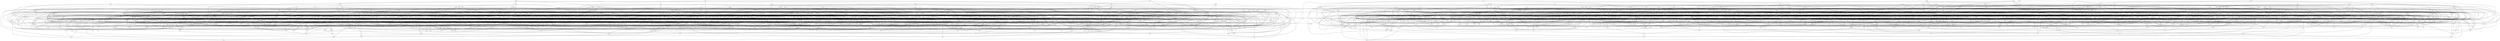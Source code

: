 graph {
   khm -- {qrd xzj bjn}
   pvz -- {hlm lpt xhh}
   zft -- {mdt}
   qtj -- {sjr zjm bpd}
   jvp -- {kdc czl rzp cgk tjf}
   tzk -- {zjm ljv zvr}
   crf -- {zpr dlm}
   bsr -- {gpk cqk}
   lmd -- {sqs nrr sxv}
   dnb -- {ppx zfz bpp}
   kmv -- {nsr ktk fkf}
   jkz -- {qpz ltq}
   gqp -- {kts vdp hhl}
   kns -- {xfj djd}
   xfv -- {flf}
   tcp -- {jcl vfl}
   jrg -- {tfd}
   snf -- {mkv xkt jjg}
   fld -- {bvd}
   zfh -- {tlz smk pzr xjp lcc gng}
   nfm -- {qgb chr}
   gtp -- {jmj xxg}
   vct -- {jpq fvj ccr}
   nps -- {skf mgf zkj}
   plz -- {chf cxn xkh hqp cjt}
   fct -- {sxs ppv msh}
   hbj -- {sqx dqg dbh}
   fnj -- {nxt}
   jxz -- {mpg xch txj}
   tqh -- {jlk nzs mpk btt}
   pbp -- {qpm ltg}
   mlc -- {btl msc}
   fth -- {rzg}
   xdl -- {qvm rvg cgn}
   xrd -- {fkc mgb xvb}
   pps -- {vsz xhj zqh pxc rlp}
   bsl -- {kjq cmb ngh}
   tcr -- {svk zjq}
   bhr -- {jcj zps mkv}
   lqr -- {gjk}
   plj -- {jbv}
   vbq -- {nmt}
   tvq -- {vzz hxr cvg tdn}
   qhp -- {jpv tkz tfs}
   rrz -- {zpr mlb qcs}
   lsz -- {jmj jnx ftm kgm}
   dfr -- {lhg}
   bsh -- {ccl jxb fjr gfr}
   fmd -- {rqf nfb nsr pts pdg}
   cks -- {thd cpj qzh nkc}
   ccd -- {jxv xxt}
   rmf -- {gnk qhv krz jtn}
   kct -- {hhr hxc nrr hkn mdt}
   ckv -- {mpb sml}
   mqf -- {tnc}
   ltv -- {clg ssx pvc gkf}
   rdt -- {cxg xpd lrx rfh}
   lhz -- {sqg tbf cfp nnt}
   kgk -- {tdc}
   lbl -- {rqd pxc}
   crj -- {rzc llh bhm}
   kxj -- {xhj}
   khq -- {ztv ftd sms}
   ksn -- {snx gxf}
   lbh -- {xqb vnr lgh pgk scz}
   ktk -- {gdv qnt}
   hmq -- {skr ftd bkv pzn}
   sch -- {ghn}
   jlq -- {lgr scn nkq}
   sjs -- {kmh xqj mqq xjp}
   hmf -- {cxd}
   dxb -- {jfr cvd dds}
   kcc -- {qzj nxc scg hnh cqz xhr}
   sql -- {qpp cxd xqj cdk pqg kbf}
   rpb -- {fkc}
   vtl -- {kgm}
   prz -- {rtk qvb sjg lsg}
   qch -- {bkx}
   ckl -- {ctj}
   tkz -- {tpj}
   xkj -- {srm gtn mlb}
   vhp -- {jlk jlg}
   qct -- {glj jzk cgk xlj}
   fls -- {dhz mdf ngs rkp xhh}
   pqp -- {kbl blz}
   fdd -- {cnc bsr gbm rqt}
   snt -- {srz zgs}
   gtq -- {qjn qcp ndr}
   kdd -- {bsz tzv kmv hbh}
   ksk -- {scl tgm tzv}
   tgq -- {vlv xgq lpp pdl}
   rcl -- {ggx}
   gtl -- {khj}
   shv -- {htq hxr mlb rtv}
   cvd -- {thp jvn rnd}
   vrg -- {gdv gpk sqx}
   dmv -- {jkv fgg dzs bbb}
   znv -- {zxg ltv ttk qpn}
   kgm -- {xtx}
   sqg -- {gbz}
   rkp -- {btt}
   mft -- {rhs}
   zhc -- {ddn zcb jgm vbz qhz}
   kks -- {gjk jhs}
   vbv -- {qxj}
   qzh -- {dgj}
   lbz -- {lqb vvd dxv zfl qtp}
   htz -- {jlg}
   xtk -- {mnf xhj fcb}
   pbd -- {dlm svk jgq}
   rxt -- {rgn}
   bjr -- {bxz jgq}
   shl -- {xxg hff mvv kbl}
   jgs -- {njj zvc jzj hnh vnn}
   tdt -- {krf xdx nzz xqs}
   bxp -- {xdb tdx nqd hmt}
   lxz -- {hsj}
   rhh -- {bzl czz ggk vdj bmr gbh}
   lqv -- {dvq sxs}
   jtr -- {cbs ljv fmz vft}
   qrq -- {pgm qfg ckx}
   jdv -- {cch hsg tbh lzf}
   nlh -- {zgh ftm rhs}
   zkq -- {nsx jrk}
   fnx -- {qrl}
   lsc -- {jdk mqq nsd pnj}
   mtg -- {hhx}
   xrv -- {gbh tcr sgf}
   tjk -- {gng dnb zxg rcl}
   khz -- {vbv khj clr dnt}
   bng -- {zjq cvg qxj}
   tgl -- {phf zff sqv smk}
   fnf -- {zrv rgb fqj}
   jjd -- {zhl kjp vrq bcq psq}
   bnj -- {cdk gkp kbz cgp bhl zkm}
   dgr -- {ghb lnv}
   vpf -- {cdd jln kjq}
   qbm -- {rgr cfl djv jfr}
   jpv -- {rfc hdd zbd}
   mdf -- {btj tpn}
   fhh -- {qpb zss dbp}
   klt -- {mpp}
   kcl -- {hnz}
   tfx -- {fvk ldv khc}
   mzs -- {tgh mnb tdm kgk pdg}
   fcx -- {mvd nxt nfj kmd}
   ddg -- {dds cxd}
   kxc -- {cqs hxr mqn}
   czl -- {qjs xfj}
   gvm -- {pls qgz mrb lqb}
   gvr -- {qzc qjg xrv dmp ljv}
   djq -- {jjz flt mrb}
   clc -- {txq kmr}
   bqv -- {tzl hgf dzv zxx}
   nvf -- {xdm msn lmz hvf}
   hrq -- {zkm cvx rnv}
   kgd -- {bkv}
   tjr -- {fhv}
   skf -- {kgz}
   jpn -- {bdk hcg}
   bmf -- {ckv xzv xmv}
   cqc -- {jgc hpz fvk mfk}
   bpb -- {lmh rgm bsr}
   qvm -- {vqc ksd}
   gth -- {nkn mpx}
   jkr -- {nbz bgs sps}
   sqx -- {hxc khj}
   dmp -- {cbs}
   jxf -- {zjj khk}
   jfb -- {khp tdn fpl nfn vsh}
   zmr -- {dfr}
   gpl -- {ggz}
   sdp -- {xjp mlj}
   krl -- {gss nzg}
   lrx -- {qnk xkh nbp}
   vbj -- {rzp}
   cpz -- {nbz xph}
   jqf -- {vtl mfk}
   nkq -- {btj}
   fmz -- {zpr}
   xfj -- {jsj}
   vrl -- {nkc zhh}
   hpz -- {kbf mjh}
   fhn -- {blm slv hqv cgz dmb}
   dhh -- {qgb}
   khk -- {fbb mqf}
   dmb -- {qvn ztz}
   scz -- {tvn tcv kqs}
   bjn -- {mpx prp}
   lmg -- {hcg psv}
   fpl -- {fqf}
   srd -- {fhs}
   cmb -- {mrb}
   hnh -- {hhc}
   txh -- {ljt grh vbq}
   dxv -- {xhn}
   bkx -- {rrf}
   bsz -- {xfh rhn sgg kbn}
   brm -- {nfk fhx mpp sgh}
   rfk -- {jxb chg jpr cmb}
   gcm -- {hgg xgq jzk dnl}
   spr -- {jxv hpk tdm hck}
   hcd -- {hrs}
   vsh -- {srm}
   npb -- {qfg rsm pdl pjl}
   msn -- {pqg hnz bqq}
   pzx -- {fcb khn hbp}
   zgs -- {rql}
   qxx -- {mqh hmf zqs gkk jqb}
   cjx -- {nvx jvn zmp}
   qzp -- {hhr mnb ksd gxf}
   pnj -- {mjh krl}
   lfn -- {tgp vsz}
   mlj -- {skr}
   zhj -- {mmj tqv mks klv}
   xfn -- {hdp npg}
   vpg -- {zjm zng plj}
   ljj -- {bsm zqb jsj lqv jzk}
   bhc -- {rgb mjx gpk}
   pgk -- {qxj ftj}
   pmj -- {kns ksk zfc dnl}
   sjk -- {qpm lkf jmj nzg}
   bld -- {hdx dhq}
   zkb -- {kdc ldk czl rql xlv}
   vrq -- {cqr qnj}
   sfx -- {lnv gkf thd}
   rpd -- {xkt jkf}
   pzr -- {jqj hqp}
   ltx -- {cpx rlx dxb phf tqb}
   rqf -- {tcr glj sgz}
   fbp -- {bdk qtr}
   xlj -- {gch hqv}
   brs -- {bzl rtv fkf}
   lcc -- {mvv cpj}
   mqd -- {gxf rhf jkc tcb}
   rjg -- {rvt tgh tqq lrt}
   tdq -- {flc nqb rzc qcr}
   rzg -- {tpl}
   stn -- {dnb zmf kzc bnz hbg}
   lgc -- {sjr zfm qjv djn}
   kkf -- {bbl ftf qbl gpk}
   kxv -- {bdr qch kxc mph}
   btd -- {qpz lsj xpg svs rlp fld}
   ncf -- {ghv}
   tcx -- {xqr hcd}
   dvq -- {ldk nbk}
   hss -- {jdg mgg gtl fmz}
   jjz -- {srd hrb}
   nrr -- {rhg xfc}
   mxn -- {zqj hrs}
   brt -- {pls llb npm lgx}
   ljg -- {pdg qhc fth cjk zlv}
   qvg -- {xqd dzv psv}
   blm -- {fgk pln vss}
   xxg -- {tdh}
   mfj -- {rzg nqt}
   fqp -- {jhl qlq}
   sdg -- {gqp hdx szl}
   jgc -- {sfs}
   vlt -- {lsv qsf bmv ftf}
   mps -- {hsg sjm ggz zhh}
   gkp -- {qrl jzj}
   dht -- {xmv pzx nvh fdh djv}
   smk -- {dzv clc}
   tts -- {zxn}
   zfc -- {vst scs pst vqz}
   cmq -- {jzj zfz hhb zhl}
   qlq -- {cjc}
   ntc -- {vxf cvg zpn}
   tnt -- {cgj tdl cng jfl}
   mkh -- {tjr}
   tkg -- {vbj hxc zcb jgm}
   kfn -- {fds xqd xtx jbn mqr mxn khq}
   rqv -- {pcc grk}
   zlv -- {vfs vft zpn}
   pxc -- {hbp}
   rsg -- {cmh hbp rxt hgk dbd ddg}
   zbd -- {bdx mtm}
   ghs -- {vdl}
   tdc -- {mph}
   phf -- {bhk}
   qhc -- {bmn svp tpn}
   znk -- {zxh ltt mxn hmt hrs}
   xfc -- {scs mkp bhd nfj}
   jfl -- {qvb}
   scr -- {kqj drk}
   zxg -- {lsg gfd}
   fkc -- {mnb}
   jqb -- {dxj bjk jxb}
   tjl -- {vst crf nkl qld}
   bhk -- {tgp}
   jxv -- {flc}
   plv -- {csj lrt qjs pmg}
   mfk -- {mkh fhv}
   nkl -- {fhx rqv nhl vnh}
   hvn -- {bdx}
   ttn -- {dzg dzs nkn rrl}
   cjc -- {ntk}
   bnb -- {jtr cht mqn jpp}
   bht -- {ggk vhp pdl zvk}
   nnl -- {rrf}
   gmk -- {gxj mqh jhl}
   bjf -- {jlg slv lbk vnh}
   rvt -- {vdl}
   xpd -- {vsz nkc xkf}
   tjm -- {grs fml hnh bzc}
   xfg -- {qch sgq fhd ckl}
   ldx -- {qdx}
   jqj -- {bsj mrq}
   dtd -- {tzh svp sqg bjr hdf}
   jpp -- {mks ptg lsv}
   vth -- {tbl xtx lrp}
   jdq -- {lnb mbv thc}
   xzm -- {trl tkl szm zhl}
   skn -- {ddf vgf xmn bhl hvz fcb}
   nhl -- {nnt sgh}
   kjp -- {dfc lpx}
   cqs -- {qpv dhz}
   xxl -- {vnh fhd}
   fks -- {jcp rhn ntf tqq}
   fhr -- {jgc tnc}
   fzn -- {ndr lcl}
   fkp -- {msh vbd kqs}
   qxf -- {vhc sqd kjp}
   zxx -- {rqh bkk lcc}
   rqz -- {khj ckv vbd}
   gch -- {jrk cqs}
   qhb -- {tzb qzc cpz crn}
   ppx -- {jpz lsg fpz lfk}
   gbh -- {jbq}
   hzf -- {zjr}
   vnn -- {lng}
   scl -- {hqz fqj ggk}
   gdq -- {jkc}
   qnk -- {jcm rnv vvz}
   lcl -- {kdm}
   pbf -- {mqf hbs sfx}
   mpr -- {nlh cdp dtx vlg xps}
   xlc -- {hdx ztv}
   fvt -- {xrq xkt xds}
   fxs -- {dqp mdt}
   tmc -- {hqv fkm ldk}
   mqh -- {vjx qnj hhx}
   lgh -- {fcr}
   dkk -- {fxc xjv cdk tcx}
   dhz -- {btl}
   hhr -- {lhg}
   tzb -- {tdc bmn nnt psx}
   vlg -- {xvp kdm}
   cqz -- {sqv tsc hpz}
   pfb -- {gkr zjx grh}
   vnr -- {mgb tqq}
   qhn -- {fmm qzj vzv bqg}
   ptg -- {zqb klt rrz}
   xbb -- {jcl ngz}
   mvv -- {trl}
   zqv -- {kfj bhl pqp gtp}
   qjn -- {mjt ghb ztk xkf}
   shb -- {jrl pbd jkr xfn qch}
   vrs -- {vqc jdg kbn dlr}
   rvg -- {nvn nsr trp}
   msc -- {stc vrn tzv dfr}
   bzz -- {dbp jqf dcf sfx xdb}
   lfq -- {qhz nzv vkx fvn}
   czb -- {tzb vxf vrn mtm}
   szl -- {ztf xdb ndx dhh}
   svp -- {tms}
   vvz -- {rfh ltg}
   xpc -- {dzv bsl}
   rqh -- {fvk vtl tdh xpg}
   knv -- {hrb sch dgj qpp bxv}
   dds -- {cmb}
   zhk -- {ztz sjr djn}
   zmf -- {scg fkk hzf gss trl}
   tqq -- {qdc}
   hnz -- {hcg jhl}
   bgx -- {kjp fvk}
   mgg -- {lzl rhd}
   trj -- {tdx vlm xth xvh}
   mqr -- {qpz}
   nvd -- {tcp mpx ldx lvg}
   xsm -- {gkg bnz bhr}
   zvr -- {hdf tcc}
   psx -- {nnl tcb}
   rfp -- {vnh lkp gxk kmd}
   rcf -- {ptl ngh jmf gnk ldx}
   znb -- {jbn nkn bzs hbg}
   lzg -- {vtl xpg zpv}
   tcm -- {dmb tkg mcp vph phl}
   qpb -- {vbq}
   crt -- {bvd gtp cfc bbm}
   vng -- {qhp cff bhm}
   kmr -- {xxg mqk}
   djd -- {rzc jbv slj kmd}
   rcj -- {gss}
   cdb -- {lrp rpd dqt}
   mrq -- {kgd}
   bcq -- {fgz dzv rnv}
   gqf -- {bbl xdx mnq nhl}
   xlp -- {tgm}
   hfp -- {gpl}
   xgt -- {lnv hqp kgd chr}
   nns -- {xkv psq mkm bkv fhh xvp}
   bnm -- {psk rhc zhf klv tpl}
   qld -- {zhf rqf lsx}
   gxq -- {hff ljm zrf}
   gjk -- {ggz}
   zfl -- {vzv ztk txj}
   vfs -- {xph}
   mtt -- {qdj xlp sxv cts}
   npm -- {ddf}
   xvp -- {jct flf}
   tss -- {nmt nvh qpn}
   fgk -- {jpq lnc klt}
   xjv -- {hmf cmh}
   qgd -- {vph jcp rkt mvd}
   bpn -- {ddn zkb mnb mlc}
   mjx -- {rfc}
   psq -- {mjt}
   qmf -- {hgg bmv dqg jxk}
   vrh -- {rqc xtv tcx cks}
   pth -- {tpj dlr}
   pfj -- {nkn rpd kts}
   mbt -- {clx lpp psc nsx}
   gnc -- {tmm khn hcd ccl}
   zhd -- {sps vqk rcc rpb}
   rvr -- {vff prp kpn xth}
   rsj -- {qcr kqj ghs nqh cgz}
   sxj -- {xvq zlb sqs nqt}
   bmm -- {xkv pcf lsd skr bbm}
   dpx -- {rnd qjx nzg}
   rhz -- {kgk dvq mtm htz}
   ggb -- {zxd nzs llh cnn pgm}
   bxv -- {tbl ppx nvh bbr}
   mdn -- {msh hkq tcc tdt kmt}
   ffg -- {lsg bhl ghb flt fgz xhr}
   pmf -- {cgt tkz nnl hkl}
   tmm -- {hnl}
   qqk -- {cjx jxz hzf lfn}
   xvq -- {vbd mgb fgh gpv}
   zcb -- {qrx zvv qnt}
   rtv -- {zgs}
   djh -- {ldr bdr mcp slj}
   grt -- {nvx ntk jbn}
   fcg -- {tts crm cff hkl}
   ndd -- {kkp chr hhl zjj}
   fjr -- {xhn nbp ncx}
   lhs -- {gfs mpp}
   qtp -- {bzs}
   hxk -- {vjx}
   fxm -- {lhs crf drk rvg mcg lmd}
   jfx -- {lkf ftm jmf cch}
   pxd -- {lcb txq jkz ldv}
   bvr -- {slh cfr xfj hzg rcr}
   nln -- {sgh rts qfb rrd}
   fcr -- {jrk}
   tcs -- {bxz fnf rhd xqs}
   vcr -- {tdq xft zxd xxt}
   hpl -- {qpz dgr}
   qvv -- {tsb srb ppv fcx}
   zlb -- {tkz nrk}
   rph -- {ptl hhl tdl fzn qxl nfm}
   sps -- {xph rts rcn}
   gxk -- {srz ljl gdq}
   bjk -- {jrg jkf}
   kxt -- {pcf cvx zgh xmn txj jhs}
   thd -- {zxh cmt}
   fml -- {gcn mrq zss}
   mks -- {ppv}
   tzl -- {vjx fcb}
   fgh -- {nzz mkx zgv}
   zrf -- {rdq}
   gcn -- {dgr rpd khk}
   vpk -- {tmm fxg bhg}
   vbz -- {bmv psc}
   rqt -- {tkg}
   hdh -- {rmb bkv thf}
   qnt -- {ljl ksd}
   cns -- {dtx jhs kxj sdp}
   vpt -- {clc jjs kjp rpt}
   tdk -- {clx tts bpb rqt}
   vkp -- {fkp tcv ktk rhf}
   dgl -- {jvn lcb xrq jfl kgz}
   bqg -- {cmx xfv bbr}
   rrl -- {gmk ccl ttk vvd}
   jcj -- {vpf ghv}
   nnz -- {sxs fsx rzg xph}
   ldr -- {xdx qvm fmz}
   kkk -- {skf jkf phf tfx}
   jzv -- {czz zft djn}
   pgn -- {zjx vrh}
   vsg -- {scr ckl glj tcc dlm}
   bfq -- {vmk lmz qcp}
   npk -- {cdk jhq fnx qcp zmp}
   cml -- {ptl pbb lfk}
   bbh -- {lqr txj sdp rcj}
   cfp -- {nbh ksk nbk hkq}
   jbn -- {jln}
   mch -- {dpt sch rnv ngm}
   hhc -- {rxm ghn lzg}
   zjj -- {mlj jdk gzx tbh bkk sqn}
   rsm -- {xbn qct ljv}
   cvz -- {gxq brt blz pbf}
   ddp -- {rfc crm tfs fcr xxl hsc}
   nbs -- {zxh}
   xjn -- {pcf ngh ngz gbj qgb}
   cht -- {rgb pmf}
   gzt -- {xlp ccd jth bbl lnb}
   vnf -- {rhc vdj}
   vmb -- {ccr qnc snl kgk}
   drx -- {mtg xjs mrq}
   jcm -- {bjk ddf}
   ngs -- {rqv nnl}
   bdr -- {nfj bjx}
   bhm -- {zhk mdf}
   czt -- {hlm mcp lsv vzz svp}
   ppn -- {fth ksf nzz mcp bgs}
   vkx -- {nfb kcs qdj}
   sbc -- {vhc gpd dgj chf kmr llb}
   fxl -- {bld rxt qmt}
   hhx -- {sms}
   dqj -- {pls jcj hlt slr}
   kvp -- {qdx ghb zqs}
   lkf -- {cng}
   mrm -- {ncf thf ncn}
   gqv -- {jcl kcl gcl mtg}
   hkl -- {flc}
   kbv -- {gbz mfj dqp hqz}
   xjs -- {lmg}
   nfk -- {nfn htz}
   kkp -- {zsc dpx dhs khn}
   slr -- {kts}
   xst -- {vrg tgm bzl}
   ppv -- {jsj xqq}
   vst -- {vpg dbh}
   cms -- {thk bcj bfh ksh tlg}
   bdv -- {lfk}
   dnn -- {bmn ljv bsg fhd}
   qfb -- {lrt hxl dbh}
   ccr -- {gfs}
   gkc -- {grk sxs tdc cgd fth}
   psk -- {ggk psc}
   kps -- {ztk knz pvc}
   ftj -- {zbd mvg}
   thb -- {dpt cmt hfp trs}
   dkb -- {tdq qvs hpk fct zmg}
   kbn -- {pbd bkx hhr bhm}
   clg -- {ttk lfj tcp}
   xft -- {gbh mph hrt}
   sfz -- {hbs hmf xch hlt}
   jhq -- {nbs kbz}
   tqb -- {gzx kjq}
   tfs -- {zmr}
   tlz -- {pgn lsd cst qjn rpt}
   sgf -- {hdf slj zft pln}
   sgz -- {npg}
   mmt -- {nsd hlt vpk}
   qjg -- {tlg tts jrl}
   cgd -- {bmr}
   grk -- {rkt nbh}
   pls -- {vnn nvd xqr}
   ccf -- {lnb bgs jsj vcr}
   vsr -- {vph jrk pjl}
   dtv -- {ndr qpb mlj}
   kcs -- {mfj zvk nsp}
   hqv -- {jkc}
   qfg -- {gcp}
   pmg -- {hdp htq}
   xqq -- {vrn}
   xqj -- {pqg}
   tlg -- {fqf}
   pgm -- {tcb}
   mmj -- {rvg tpn bng}
   tzq -- {lpx lnv ghn hcd}
   hsg -- {dpt fvt qpb}
   slh -- {zxn tgh lpt}
   qrx -- {ftj jlb zxn}
   zfp -- {dhz mcg lmq fbj}
   nxc -- {bnj hmf}
   nqh -- {jxv gfs nsx}
   mcs -- {gfl tgh tfs}
   psc -- {trp}
   mgf -- {rfh xkv bld xtv zps}
   rtc -- {cdk nvx hgf cgp jxf}
   hhl -- {fzn lrm bhg}
   ddr -- {nfb gtn lbk}
   bkr -- {ltq pzx scg sjg}
   zjr -- {ltq}
   rdq -- {sms knz}
   xch -- {fds}
   thf -- {jhl gkp}
   dbp -- {mpx nzg}
   kbf -- {qrl}
   mqv -- {fpz fbv vsz fgz}
   kmt -- {pjl xmv}
   xbh -- {bfq lxp ljm rxm}
   krf -- {klt ksf bht lpp}
   tdx -- {qgb jqj njj vbk jct}
   jvm -- {fcr jrk hxc vrn}
   rpt -- {lng zqj kcl}
   vmk -- {nkc}
   fbv -- {nmt}
   bjb -- {zss kgm zrf ppx}
   lsh -- {ldk rvs vft}
   jjs -- {bdv jcl}
   zlj -- {zvk jcp fhd qhc}
   hzh -- {vgf tss pzr}
   gkg -- {lvg thf khm}
   kfj -- {jvn nbs ppx}
   mkv -- {ncb sbp zzf}
   rnv -- {qmt}
   rnf -- {lbk bpb qcs zhs}
   fqj -- {hsj}
   qpn -- {ngz nkn}
   tlx -- {qdj}
   cfr -- {nkq mkp ddr zpn}
   pdm -- {vqk rpb htz zjq mlc nbk}
   rcn -- {bcd xkf}
   mpk -- {hxl}
   kpn -- {cdd ldx lqb}
   sqv -- {rgn zkj}
   mbs -- {hpx bhm hdp lsh}
   zqh -- {jqf qzj rgn}
   hhb -- {xlc kts gqp ckg qtr}
   slp -- {mjh ngh xhn}
   ssn -- {jpn jrg zxg zjx}
   bbl -- {lzl}
   cdd -- {xkt}
   khp -- {ldm}
   gpd -- {dpt thp}
   kmf -- {zmr}
   xhk -- {ltq}
   qvs -- {shc}
   pst -- {cqk vss mfj}
   qxj -- {msh sxs}
   vts -- {llh xmv mlb}
   hgk -- {jhs mft mqr}
   bbm -- {bkv slr}
   cpj -- {dpt}
   txj -- {khc}
   dqp -- {shc rgb scs}
   fkk -- {xbb rnd hpl}
   lsv -- {tpj}
   mgh -- {zkq vss dbh psf rhn}
   lrm -- {bdk hqp tmm}
   jkv -- {xjs lvg gcl}
   cgf -- {pfj gfd bsj stz grt}
   sgg -- {nbz bkx}
   pfn -- {pdg lkp ptg hbj}
   kbr -- {xvh nvh tfd hnl}
   zfz -- {gnk}
   zrv -- {khj lxz plc}
   cjk -- {fpl kpd qrq}
   cst -- {cgj ztk szm khq}
   drb -- {ddg bhk zsl}
   fdh -- {prz gkp}
   bcj -- {hbj gfs zft}
   lsx -- {qnc}
   lcb -- {vrx}
   ncb -- {kxj gfd lsg}
   gpk -- {srm}
   zht -- {dmq rhc pgm vbv}
   pbb -- {cmh nkc dhq}
   bvd -- {phf qlq mqf}
   bhg -- {ddf xhn}
   qbc -- {fld zrf std gqp}
   dzg -- {qpp vdp}
   kgx -- {zcg bnj}
   nkt -- {vnn hdx mqq}
   lnb -- {xhh}
   psh -- {ksd bfh qjs}
   xgq -- {srm mlh}
   rhs -- {lxp}
   fsr -- {gzx kbz rbv}
   qsf -- {kpx qpv llh}
   vxf -- {hdp gcp}
   hck -- {rzg bzl}
   bgs -- {cvg}
   dhs -- {drx sqn}
   jmd -- {zzf pzx bsl tjr}
   rlp -- {knz vcc}
   rmv -- {tmc czz zhs vnr qcr cht}
   std -- {hdh pqp qvg}
   cgt -- {bxz dvq tvn}
   ftm -- {ncx}
   djv -- {jjg xqd}
   sqq -- {spf lxp dbd qmt}
   zcx -- {cgf kgd qpm djv}
   vvr -- {nrk rkt pln rfc vqc}
   tvn -- {hzp}
   hcf -- {gbj zrs lmz mjh lbv nkt qjx}
   lxx -- {vrl}
   sxb -- {dbd cdd bzs xqd}
   nhd -- {rmv rvs cgn nsp}
   lrp -- {fhv}
   mnj -- {fvj hqv htq}
   kbl -- {jcl nkv}
   nlm -- {ztz glj mnj}
   dbx -- {slp zqs}
   nds -- {qdx qrs jdk jpr}
   pld -- {qzp vft ccr tlx}
   grs -- {vlg lrm psq}
   qhv -- {bdk vhc ldx}
   vph -- {dqg}
   rrd -- {bdx}
   rvs -- {thc}
   ghj -- {svk kmf nfj nsr}
   pln -- {pjl}
   bbb -- {lcl hfp zld cqc fbp}
   lbm -- {rjm lqr}
   ljt -- {dxj}
   dpg -- {lxx ldv ltt zqj}
   blt -- {rts tlg jdq}
   rzc -- {fvn lxz}
   xfh -- {hgg qxj gcp}
   gdv -- {vsh zvr}
   sls -- {nkc xpc kvp njt}
   hff -- {lrp}
   ftf -- {fkc}
   dhq -- {ghv rtk}
   rmc -- {hlm tdn qch fhd}
   gfs -- {rjt}
   nhb -- {npm szm}
   bqq -- {gfr zsl lnv dhh}
   dnt -- {plc}
   nnf -- {kxj kcq fhv cml}
   htq -- {xzv}
   zsc -- {bhk}
   bbr -- {thp}
   gkl -- {nsd xds knz}
   lkr -- {lrb xst rvt}
   klv -- {nfn}
   zrs -- {grs zjx pxd}
   qxl -- {vrq kjp xpg}
   hnx -- {kmt mcl mtm nbz}
   jnx -- {mrm mqf qnj}
   tkl -- {tjr tdh}
   zqb -- {qvn hkq fgh}
   qbl -- {fkv tlp}
   qcr -- {xqq}
   mgb -- {btt}
   qrs -- {dzk lsd vth}
   nth -- {cjt dsd pqg kbf}
   ctj -- {xlp fqj}
   nmd -- {lqb skr chf xch}
   fgz -- {pcf lgx}
   dtx -- {kbz rrj}
   mjt -- {qrl}
   lmq -- {trp kbj rcn}
   kzc -- {cmt}
   ghv -- {cjt}
   zld -- {vrx jcl skr}
   ckn -- {vsr nfk nsx zkq}
   nqb -- {fks sxs zgv mcg}
   pcc -- {nqt czz}
   djk -- {fbb jcl gpd}
   xkm -- {zqb rcn nlm tms vqz}
   lzl -- {khp dfr kpx}
   tcz -- {cjt qzh pnj ntk qjn}
   glr -- {rpb kmd fbj csz}
   zdn -- {kcl nkp flt bgx srd}
   thc -- {djn mcg}
   llq -- {hcg mqr xtx mmt}
   mbv -- {xph}
   prp -- {xkt}
   nrk -- {bpd rjt gtl}
   bxm -- {rvs nvn}
   fdc -- {sqd khq fnx nvh}
   pvc -- {tgp lng gml}
   lzf -- {hvf slr}
   njt -- {zjr rcj qxf fst}
   bjx -- {rql bmr xfj}
   lrb -- {rhg gdq}
   vcc -- {cmx mvv}
   bbg -- {dzh nvf ckg tsc}
   qbk -- {rkt qcs bsg lhs mcs}
   tsc -- {bgx lbm}
   dsd -- {mbg}
   tbh -- {ggx jmj cmx}
   vqz -- {rzp ngs zhf}
   vzz -- {sxv mdf}
   vvd -- {gnk}
   fvv -- {xqj jfs jpn}
   flt -- {cmh rdq}
   cqr -- {bsj}
   rgr -- {mkh qpn kcl zsl}
   nxl -- {jgm rtv klv rkp}
   fsq -- {rjm xkv rtk tzl}
   ngj -- {vbd bhd dpc tzv bjf hkn srz ncg}
   sqs -- {gdv btt kpx}
   pzz -- {vjx mpg jxf xqr vbq}
   hhk -- {vbj dnt fgh ksn bhm}
   mkr -- {jpv rqv khp fcx}
   hvf -- {vrq grh}
   clx -- {vqc scs}
   clr -- {jzv gcp pcc ctj blt}
   trs -- {hdx sbp bsl}
   hbg -- {phf hrb xhk fqp}
   qpp -- {jct kgz}
   ggr -- {jjz dfc bdv}
   cgz -- {sgq svk}
   gkk -- {lnv vsz}
   gfd -- {vhc}
   xzj -- {jln tmm}
   rtf -- {vvh ndx gtp xzm}
   bmr -- {mkx}
   crn -- {jdg kns}
   ngm -- {nbp}
   vjx -- {prp}
   mvd -- {tts vfs}
   kpd -- {gxk}
   tjn -- {gpv qvs crn mnq}
   dcq -- {mkm btd fdh rbv}
   ltt -- {bbr rtk nkv}
   rsz -- {cqr cjl gqd khq}
   cvg -- {lxz}
   tsf -- {bpm qhp bsm}
   fpn -- {bfq gss lsd jgs nbp}
   zsr -- {ghv zqs kzc lrp}
   zgv -- {bdx}
   chr -- {zxh vrx}
   rlx -- {cvd gtp sqd fbv nkv}
   csj -- {mxr mlh sxv}
   kdc -- {xbn}
   cxn -- {ncx}
   snm -- {vng tzh zjq rcr tbf htq}
   zvh -- {pdz bsm psc tlx}
   mcl -- {zgv jgq ljl}
   cfc -- {mvv dbd}
   tdd -- {xdl snx gpr slh gzt}
   mxr -- {scl lgr}
   xkf -- {zqj rnd}
   lbq -- {kks qmt hfp cdb}
   lpp -- {ghs}
   ftr -- {gcl xrq thp cks}
   stz -- {qtr zsr}
   zzn -- {btl fgk ccd nxl}
   lfm -- {kjp gvm xps ngz}
   qdj -- {btj}
   vft -- {slj}
   ztv -- {kdm}
   gxj -- {vzv cfl}
   qqq -- {skf nhb cpx gjh}
   stc -- {vrn}
   vkh -- {sch xhn bdg zss rdq}
   nfx -- {bmn qbl bmf csj}
   vpl -- {mks hkl csz ztz}
   jfs -- {xmn vmk}
   psf -- {vfs}
   lrt -- {trp xph}
   vvh -- {nhg}
   zhz -- {xvp bhl vvh}
   bqm -- {mqr ltg nhb cgp}
   fhs -- {xhr xds gqd}
   gjh -- {hcf gzx kgx ztv gkl}
   nsr -- {qhz shc}
   mnq -- {slv}
   dmr -- {llb bdg fsr ltg}
   hxq -- {sjr cqk}
   jmf -- {vbq}
   ncg -- {rsk tcb mtt}
   lng -- {bjn xjs}
   qbz -- {psk xfj tpj ftf}
   vqk -- {vss tpj}
   ksh -- {bgs xvb lrb}
   pxj -- {mrb xlc zmp kks}
   hjz -- {xhh mpk tdm hsj}
   lmh -- {mgg vlt qtj snx}
   pvg -- {ngk vbv bcj}
   nqt -- {trp}
   zff -- {xds dzs}
   rfh -- {nkc}
   tnm -- {qnc bhc sgq rhn}
   vdj -- {flc ldm lqv lsx xfn}
   lmz -- {hqp}
   cnc -- {qhp bxm sml}
   qzj -- {hvz}
   rjt -- {nfj lpt}
   krz -- {zff mxn fvv ckg}
   vff -- {rxm jgc}
   zmp -- {xdm}
   xvb -- {gtl}
   pqj -- {lbv tqb zps bdv}
   snl -- {mvg pth}
   fsv -- {zsc pbb rxm qjx}
   rrf -- {lxf}
   crm -- {fqf}
   kcq -- {nbs jct flf}
   cxg -- {kmr sqd}
   bsg -- {mfj mqn}
   fxg -- {kjq khq jrg}
   lqq -- {bcd zlb jsj psf sjr dlr}
   hbs -- {msn hrb}
   fpd -- {brs vnf tpl mjx}
   qzc -- {sjq zpr fxs}
   jth -- {slj}
   nlb -- {xsm skc pqg nxc cxn}
   zbx -- {fvn vdl rvs tcc}
   zpn -- {gpv}
   drk -- {fvj vqc}
   phl -- {jcp}
   xhj -- {jmj}
   hbp -- {qtr}
   zmg -- {jrk hbh vhp hdf}
   ddn -- {lkr lgr}
   qrd -- {rnd ffg zjr}
   bpp -- {hxk fmm xbb kmh}
   xjp -- {mkh}
   skc -- {lbl qtp thk}
   gfl -- {mxr lsx bhd}
   mkm -- {rgr vbk}
   pdl -- {qjs}
   gml -- {bhk cmx gkk}
   jxk -- {kmd rqz bjr psh}
   zkt -- {jkc}
   hzg -- {lkp hbh}
   zhm -- {jfl shn tgp sfs sqv}
   zss -- {rrj dxv}
   ncn -- {hsg fcb dxj}
   ccs -- {slv xzv rvt}
   cvq -- {lqr gxq vcc sdp}
   tdm -- {cxx kxc}
   pxn -- {sjq brs jzk mkx}
   sjm -- {tdl ncf lbm pqp}
   ttv -- {sqs ngk cqk}
   rvk -- {gkr kcl gkf ccg txh}
   zxl -- {ggx tcp mpg jfx}
   ndr -- {lfk dds}
   ckg -- {fgg zbt zzf}
   zjx -- {gnk}
   czp -- {npg vfs crm}
   fvn -- {rrf}
   mlh -- {npg}
   kqs -- {rts gdq}
   zxd -- {vph}
   zqk -- {tbl sdp xtx ljt trl}
   chf -- {mqk}
   cvx -- {lxx ghv lsj}
   skv -- {cdd hlt qjn hmt}
   sbs -- {vlm vrx fqp hmf}
   xtq -- {jjg}
   rhg -- {phl nsp}
   zxn -- {bkx}
   jhs -- {cxd}
   lcz -- {lnc hhr mph sxv}
   zzf -- {ghn}
   zkm -- {mft}
   nzp -- {ccl rcl fxc xps}
   smv -- {jdk qhn dds zmp}
   tnc -- {bsj mrq}
   nkb -- {nhg pxc skr khf}
   thk -- {ggx kdm}
   dzh -- {xzj zqh}
   ttk -- {sfs khc}
   mlm -- {hsj}
   nzv -- {btt brg}
   vfl -- {dsd gpl zsc gth}
   xzv -- {hxl}
   tlr -- {lsh tms fkm xxl}
   grp -- {kmv mdt bhd gcm snt}
   qtt -- {dqt tfd sqn pbp}
   bzp -- {jkz hrq jmf rbv lxx}
   jfr -- {nfm hvz lkf}
   fkf -- {stc qdj}
   dmq -- {bcd hxl blt}
   jpz -- {rhs dzs hnl}
   szm -- {jln rxt}
   ntk -- {mft nhg}
   gkf -- {lfn}
   zfs -- {txq jfs zhl dzh}
   tbf -- {mbv plc}
   fhx -- {xqq mpb hxq}
   qdc -- {jpq}
   stt -- {qlq khn cgj xth}
   hmt -- {cfl}
   jpr -- {fds vvh cxg}
   pcr -- {hcd zhh nth gjk}
   tsb -- {scr hbh pgk}
   bpm -- {sqg fbj zpn hgg}
   pxp -- {gxj tdh cmx}
   rcr -- {mkx qsf}
   gjj -- {dqt xfv zfz dsd}
   mqk -- {dfc}
   qjv -- {xrd jlq psx qvs bxz}
   tcv -- {snt zkt}
   qnc -- {hdd stc}
   scn -- {svp}
   gpr -- {hdd fcr vbj rkp}
   qhz -- {hzp}
   pzn -- {rqd xhk cch}
   rhf -- {psf qpv mcs}
   xtv -- {ppx ggr}
   xdb -- {mbg}
   gbm -- {hdf khp}
   zcg -- {xhr lpx ljm}
   lfj -- {fbv xfv scg mtg}
   vlm -- {drb dtv}
   nqd -- {qpm zkm cxn}
   svs -- {zsr xth gbj}
   pzl -- {jvs mlb zng mpp crm}
   fpq -- {ccx ntc xlj scn}
   fkm -- {cgd mlm}
   ksf -- {ccs tpn fkc}
   gll -- {ztf zhz cfc vrl}
   pjj -- {ddf jjg}
   sjg -- {gqd kzc}
   cxx -- {dmp dfr jlg}
   pmr -- {jcm fnx ztf jzj zps ncf}
   lbv -- {gth rgn zvc}
   fst -- {xpc xtq mch}
   cpx -- {qzj xkh}
   xlv -- {nfj bpd bmr}
   nfn -- {sgz hxq}
   lkp -- {jth bsm}
   cvc -- {ddr vts xft bhm}
   rtn -- {kdc sps cgn fnj tvn btl}
   cnn -- {rhc ngk}
   qxm -- {zbt jhq cfl hpl grh}
   mzh -- {zvc xkh vvd thp}
   fkv -- {hlm ckx mqn}
   mpg -- {dqt}
   ngk -- {jlk}
   bzs -- {pxl}
   gng -- {fmm}
   ljc -- {mpk zgs kqs lnc}
   xqs -- {sgz mcg jgq}
   mmh -- {tfs hvn mgb nqh}
   qvn -- {gpv}
   nsd -- {rrj}
   rmb -- {jbn gjj pxl}
   bkk -- {lgx jkf npm}
   gzx -- {rnd}
   nxt -- {jgm mlm}
   bfh -- {nkq}
   bdg -- {hff ngm}
   qds -- {snl xfj slj gch}
   skt -- {hhx chg vvh vsz}
   vhl -- {qdc tpl pmg}
   xvh -- {cfl skf xzj lmg}
   gcl -- {fxc}
   lqb -- {cks gfr}
   zng -- {ntf gbm}
   lvg -- {tss blz}
   ckx -- {rvt fpl}
   sgh -- {plj}
   xhn -- {qgz}
   vxm -- {kgm kcq rrj snf qcp}
   bzc -- {bkr jrg lbl}
   sgn -- {dfc hcg vlg tfd}
   nvx -- {lpx}
   mpb -- {vhl dlr}
   vbk -- {nkv ndx}
   fpz -- {hcg}
   rrq -- {nzs bxm ttv bfh lgh jdg srb scn}
   nzs -- {tpj}
   qjx -- {nfm}
   fsx -- {nfn vrg sjr}
   zvv -- {qdc mjx sgq mnb}
   sbp -- {tkl fmm txq fhr}
   hsc -- {psx tlx pgm}
   gkr -- {xds xkv skf}
   zpv -- {zhh vhc grh}
   lsj -- {vgf cjc srd}
   sfs -- {hvz xkt}
   ldv -- {gss}
   rqd -- {nmt}
   xdm -- {qpz zvc}
   xcf -- {jjs djk khc}
   hpx -- {rvt rzp fvj brg}
   dcf -- {jfr nzg kvp}
   cng -- {pjj ztf lcb}
   zgh -- {hnl zsl}
   pxl -- {qrl qzh}
   mzp -- {djq sjs rqc ghn fxg}
   hgf -- {rlx zqh}
   hgm -- {zhl dgl hrs nsd xtk ggz}
   tjf -- {hlm dlr vst}
   xdx -- {hrt}
   vlv -- {ljj mkp ljl}
   cff -- {qrq tzv}
   qxd -- {dtx cgp cch}
   xmn -- {hxk}
   mvg -- {rrd tts}
   llb -- {bdv dxv kgz}
   ptl -- {cmt xqd}
   hlt -- {mqk}
   psn -- {gbz hqz snx vct}
   mjs -- {hsg hzf ljt bhl}
   xqb -- {hvn zkt xbn}
   jbq -- {dqp pjl}
   cjl -- {fpz spf}
   rgn -- {gxj}
   rhb -- {tbl knz dbp qvb}
   dtj -- {plj lgh ldm cgd}
   spf -- {krl pjj}
   sqn -- {zkj}
   rzq -- {cqr cpj cjc ltg}
   nbp -- {jcl}
   chg -- {ggx cgj}
   xps -- {xtq vff}
   tlp -- {hkq}
   ndx -- {qzj}
   hfk -- {hvn khj fxs qvn djn}
   nzz -- {rhg}
   lnc -- {dqg}
   bsm -- {zjm bmv fqf}
   kqj -- {jbv zhf}
   pts -- {mlm xxt btj}
   cdz -- {tvq kpd ksn tqv}
   djt -- {zmr vph nvn tms srz}
   sgl -- {dlm cgz fnj cts}
   zfm -- {cgz hqz tlp}
   grv -- {lfj kgx gpl qdx}
   tzh -- {dnt lxf mcg}
   qcs -- {nbk tgm}
   gtn -- {kpx kmf}
   fgg -- {zbt fld}
   qpz -- {sms}
   srb -- {ptq cnn}
   hxr -- {tpn}
   jbv -- {brg}
   mcm -- {tzb cvc pvz ntf}
   nbh -- {nsx}
   kbj -- {lrb hzg fnj}
   xhf -- {cqk zvk nzs qdj}
   njj -- {mjt lqr cdd}
   lhg -- {jrk}
   ccx -- {rql jxv sgg kpd}
   gbj -- {qrl}
   sjq -- {scr tzk nbh ghs}
   rnj -- {sjq hck bht slh}
   dpt -- {qgz}
   rjm -- {xtq hxk}
   zxh -- {gfr}
   ssx -- {xpc vgf}
   cts -- {xkj qcs bpd}
   jrl -- {rrd nbz kmf}
   mlp -- {zmr svk hzp tdn}
   mkp -- {mbv}
   mtm -- {jpq}
   vdp -- {ncx fhv}
   ccg -- {qxd mrq fdh}
   lcp -- {zrv jvp ptq bcd dmp}
   vzj -- {fbp khq qxd fxl}
   cgk -- {ldm mnq}
   jtn -- {vzv gjk}
   rgm -- {lrb gxf snl}
   cdp -- {ftd gtq khn fhr}
   zkj -- {rhs psv}
   htt -- {cdp tdx bfs tcz}
   mnf -- {sbp lzf pfb lxp}
   lgr -- {brg}
   tnp -- {plc lhg psn pvg mmj zxd}
   hkn -- {tsf ckl}
   zhs -- {mks cpz}
   qvb -- {jxb}
   gqm -- {jtn rqd ssx gng hzh lcl pbp}
   csz -- {zkt mlm nnt}
   rcc -- {hzp hdd fkc}
   hpk -- {pmf xbn lpt}
   fbb -- {rcj dbx}
   hrt -- {gxk qpv}
   bfs -- {xjp sfs nqd}
   hkh -- {nzv cfr qfg jtr}
   nkp -- {rcl dzg ljm}
   rhd -- {rvs vbz pth}
   jhl -- {tdh}
   nfb -- {snt mkx}
   dzk -- {nhg xqr fxc}
   mqq -- {stz}
   ljz -- {pxp pgn cjl qtp gjj mgf}
   rbv -- {jbn}
   ptq -- {vdl gbz}
   flf -- {mbg}
   jvs -- {xvb jcp snt}
   jlb -- {cgn nsp nzs}
   ltg -- {dgj}
   pdz -- {zkt lbk bpd}
   fbj -- {jth czp}
   lhc -- {pzx xhk gqd lgx}
   dpc -- {tlg nzv lhg}
   tqv -- {cbs vnf}
   ntf -- {gtn}
   ptz -- {rqt sgl tlp xxt jxk}
   bnz -- {psv dxj kdm}
   nvn -- {phl}
   hfv -- {sbs jpz ftd jdk xrq}
   rsk -- {lxf slj bdx}
   shn -- {ngm ncx qgz xjv}
   vkv -- {blz kps vvz mbg}
   rqc -- {fhv qnj}
   zbt -- {pzx mjt}
   zzc -- {mjt nkv xcf sdg}
   fxc -- {fds}
   kmh -- {qdx ntk nps}
   sml -- {mlh shc}
   cbs -- {mgb}
   cgx -- {nnl pcc crj vsh}
   dnl -- {jlk lxf}
   hdp -- {tdc jbq}
   tdl -- {dbx}
   khf -- {hcd ffg dhs vmk dhh}
   vnh -- {rvt}
}
